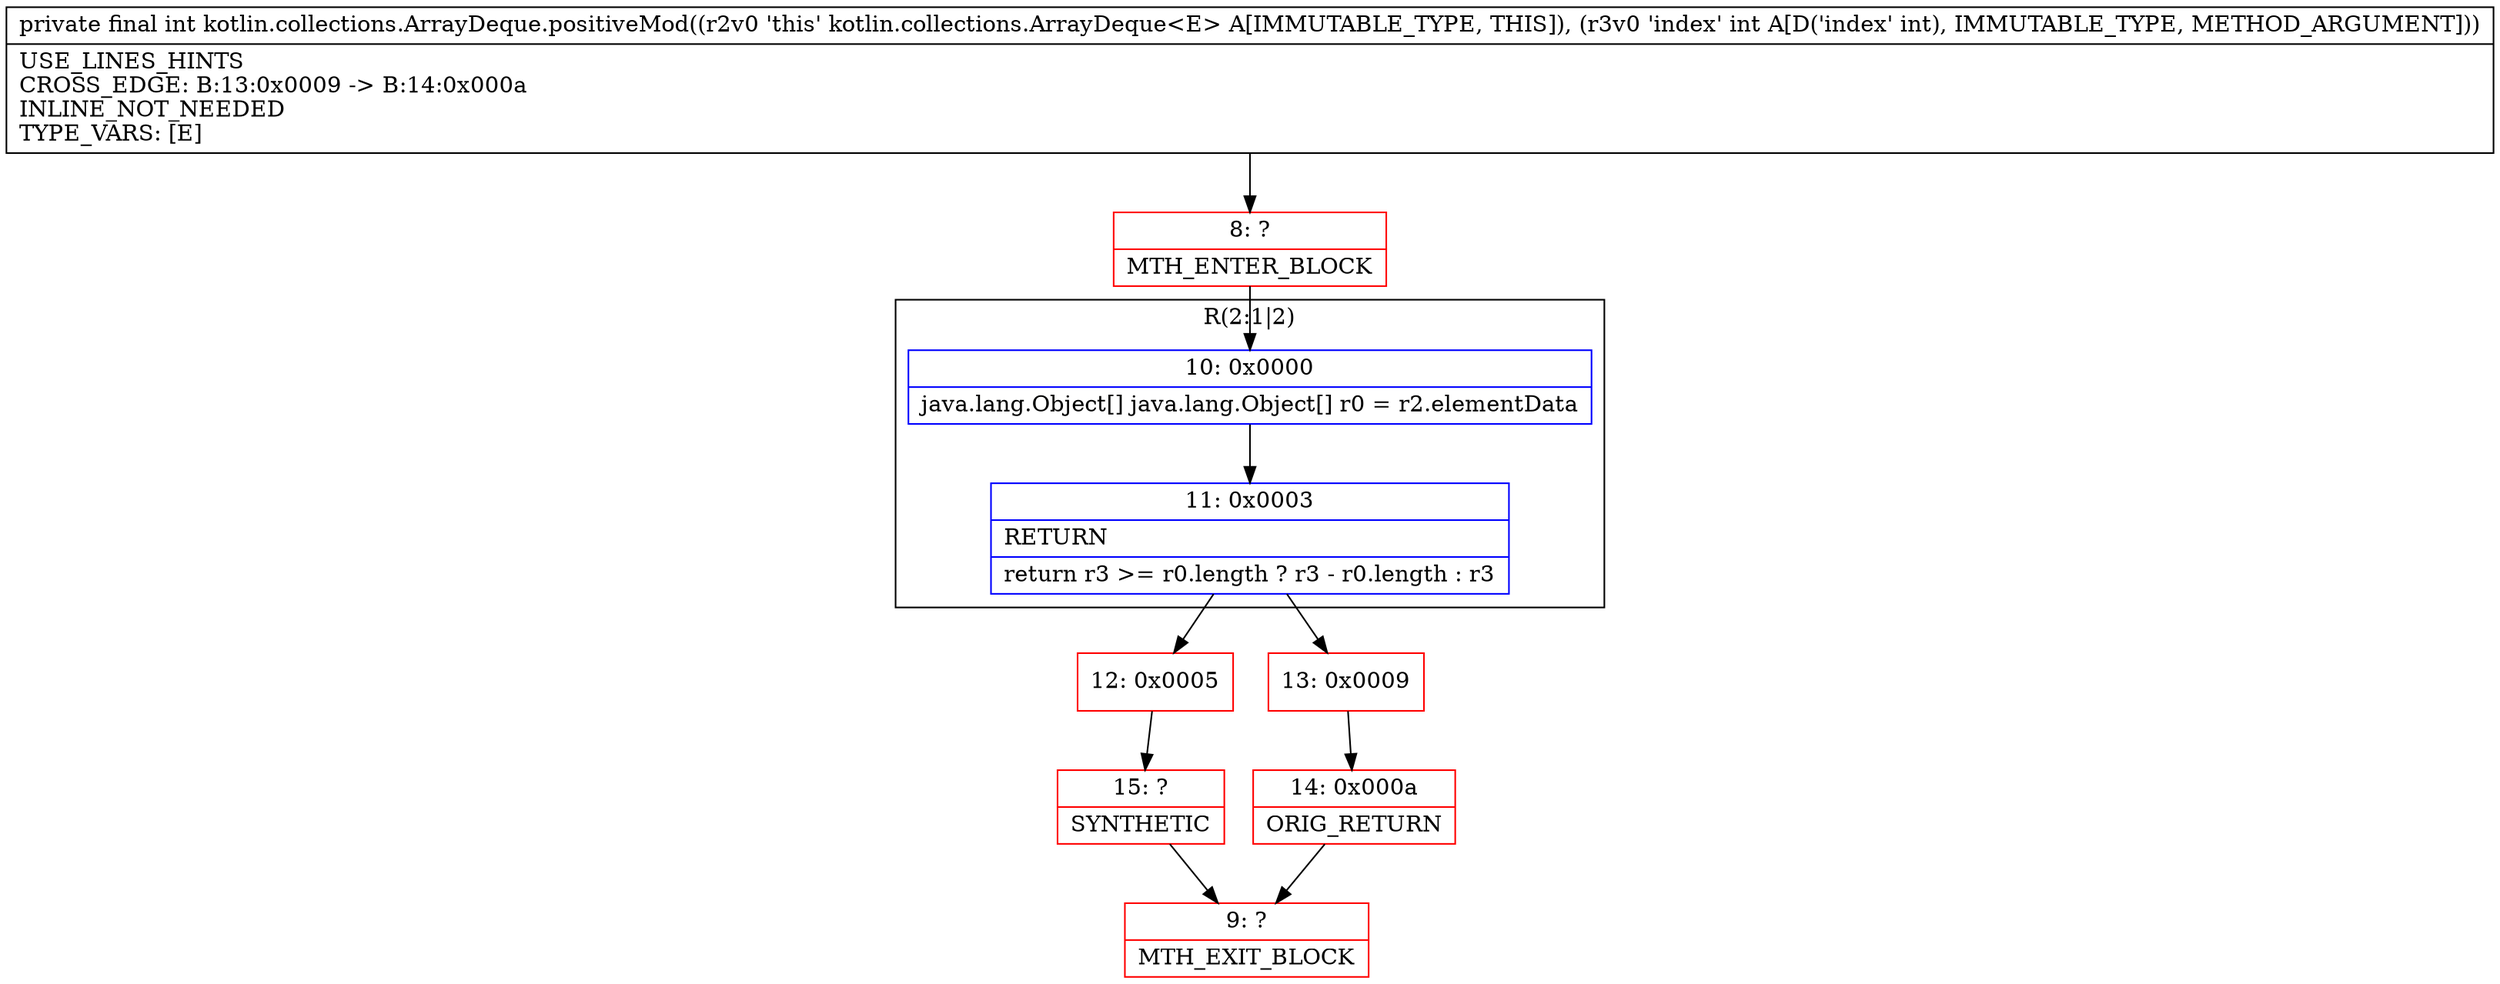 digraph "CFG forkotlin.collections.ArrayDeque.positiveMod(I)I" {
subgraph cluster_Region_1323040195 {
label = "R(2:1|2)";
node [shape=record,color=blue];
Node_10 [shape=record,label="{10\:\ 0x0000|java.lang.Object[] java.lang.Object[] r0 = r2.elementData\l}"];
Node_11 [shape=record,label="{11\:\ 0x0003|RETURN\l|return r3 \>= r0.length ? r3 \- r0.length : r3\l}"];
}
Node_8 [shape=record,color=red,label="{8\:\ ?|MTH_ENTER_BLOCK\l}"];
Node_12 [shape=record,color=red,label="{12\:\ 0x0005}"];
Node_15 [shape=record,color=red,label="{15\:\ ?|SYNTHETIC\l}"];
Node_9 [shape=record,color=red,label="{9\:\ ?|MTH_EXIT_BLOCK\l}"];
Node_13 [shape=record,color=red,label="{13\:\ 0x0009}"];
Node_14 [shape=record,color=red,label="{14\:\ 0x000a|ORIG_RETURN\l}"];
MethodNode[shape=record,label="{private final int kotlin.collections.ArrayDeque.positiveMod((r2v0 'this' kotlin.collections.ArrayDeque\<E\> A[IMMUTABLE_TYPE, THIS]), (r3v0 'index' int A[D('index' int), IMMUTABLE_TYPE, METHOD_ARGUMENT]))  | USE_LINES_HINTS\lCROSS_EDGE: B:13:0x0009 \-\> B:14:0x000a\lINLINE_NOT_NEEDED\lTYPE_VARS: [E]\l}"];
MethodNode -> Node_8;Node_10 -> Node_11;
Node_11 -> Node_12;
Node_11 -> Node_13;
Node_8 -> Node_10;
Node_12 -> Node_15;
Node_15 -> Node_9;
Node_13 -> Node_14;
Node_14 -> Node_9;
}

